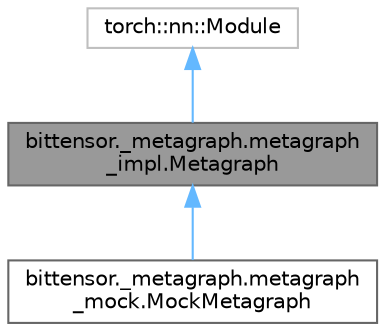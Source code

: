digraph "bittensor._metagraph.metagraph_impl.Metagraph"
{
 // LATEX_PDF_SIZE
  bgcolor="transparent";
  edge [fontname=Helvetica,fontsize=10,labelfontname=Helvetica,labelfontsize=10];
  node [fontname=Helvetica,fontsize=10,shape=box,height=0.2,width=0.4];
  Node1 [label="bittensor._metagraph.metagraph\l_impl.Metagraph",height=0.2,width=0.4,color="gray40", fillcolor="grey60", style="filled", fontcolor="black",tooltip=" "];
  Node2 -> Node1 [dir="back",color="steelblue1",style="solid"];
  Node2 [label="torch::nn::Module",height=0.2,width=0.4,color="grey75", fillcolor="white", style="filled",tooltip=" "];
  Node1 -> Node3 [dir="back",color="steelblue1",style="solid"];
  Node3 [label="bittensor._metagraph.metagraph\l_mock.MockMetagraph",height=0.2,width=0.4,color="gray40", fillcolor="white", style="filled",URL="$classbittensor_1_1__metagraph_1_1metagraph__mock_1_1_mock_metagraph.html",tooltip=" "];
}
